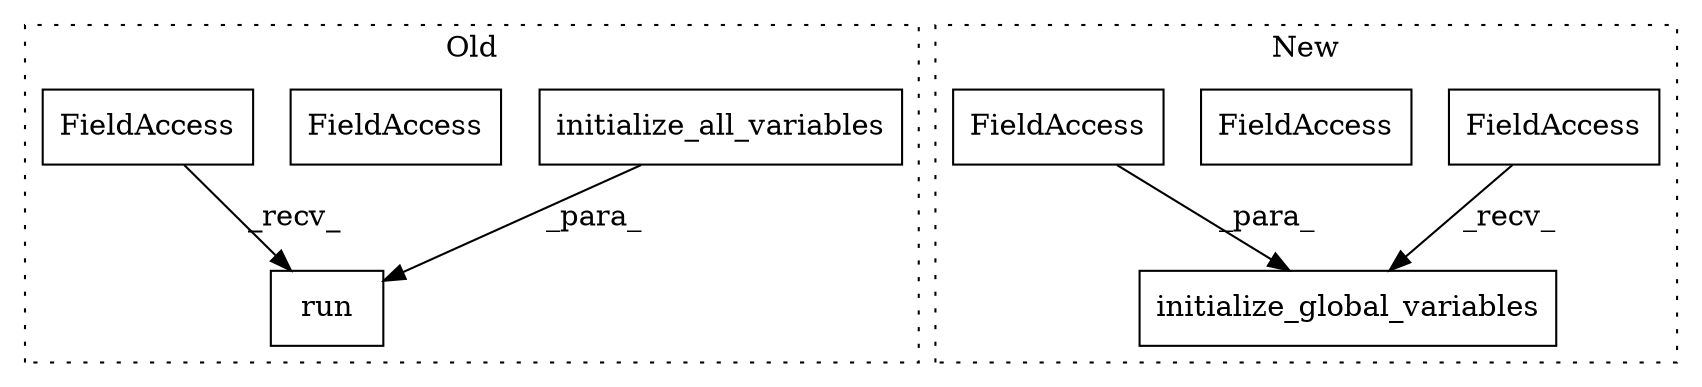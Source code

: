 digraph G {
subgraph cluster0 {
1 [label="run" a="32" s="4099,4140" l="4,1" shape="box"];
3 [label="initialize_all_variables" a="32" s="4114" l="26" shape="box"];
5 [label="FieldAccess" a="22" s="4094" l="4" shape="box"];
7 [label="FieldAccess" a="22" s="4094" l="4" shape="box"];
label = "Old";
style="dotted";
}
subgraph cluster1 {
2 [label="initialize_global_variables" a="32" s="4113,4145" l="28,1" shape="box"];
4 [label="FieldAccess" a="22" s="4094" l="18" shape="box"];
6 [label="FieldAccess" a="22" s="4141" l="4" shape="box"];
8 [label="FieldAccess" a="22" s="4141" l="4" shape="box"];
label = "New";
style="dotted";
}
3 -> 1 [label="_para_"];
4 -> 2 [label="_recv_"];
7 -> 1 [label="_recv_"];
8 -> 2 [label="_para_"];
}